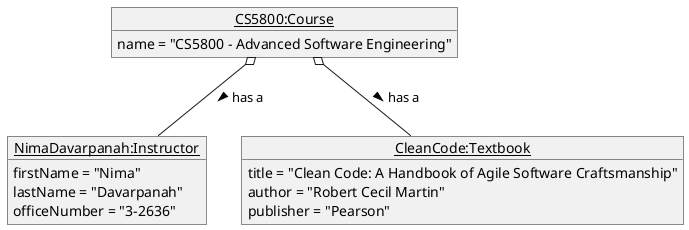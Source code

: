 @startuml

object "<u>CS5800:Course</u>" as C1 {
    name = "CS5800 - Advanced Software Engineering"
}

object "<u>NimaDavarpanah:Instructor</u>" as I1 {
    firstName = "Nima"
    lastName = "Davarpanah"
    officeNumber = "3-2636"
}

object "<u>CleanCode:Textbook</u>" as T1 {
    title = "Clean Code: A Handbook of Agile Software Craftsmanship"
    author = "Robert Cecil Martin"
    publisher = "Pearson"
}

C1 o-- I1 : has a >
C1 o-- T1 : has a >


@enduml




